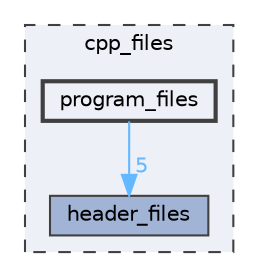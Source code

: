 digraph "program_files"
{
 // LATEX_PDF_SIZE
  bgcolor="transparent";
  edge [fontname=Helvetica,fontsize=10,labelfontname=Helvetica,labelfontsize=10];
  node [fontname=Helvetica,fontsize=10,shape=box,height=0.2,width=0.4];
  compound=true
  subgraph clusterdir_6e5c7e74993d3e57a5e2fc31dd7ad607 {
    graph [ bgcolor="#edf0f7", pencolor="grey25", label="cpp_files", fontname=Helvetica,fontsize=10 style="filled,dashed", URL="dir_6e5c7e74993d3e57a5e2fc31dd7ad607.html",tooltip=""]
  dir_f5301862775c2b828cec0a06d63dbecb [label="header_files", fillcolor="#a2b4d6", color="grey25", style="filled", URL="dir_f5301862775c2b828cec0a06d63dbecb.html",tooltip=""];
  dir_40d528af6018b717ee660080498af242 [label="program_files", fillcolor="#edf0f7", color="grey25", style="filled,bold", URL="dir_40d528af6018b717ee660080498af242.html",tooltip=""];
  }
  dir_40d528af6018b717ee660080498af242->dir_f5301862775c2b828cec0a06d63dbecb [headlabel="5", labeldistance=1.5 headhref="dir_000004_000003.html" href="dir_000004_000003.html" color="steelblue1" fontcolor="steelblue1"];
}
